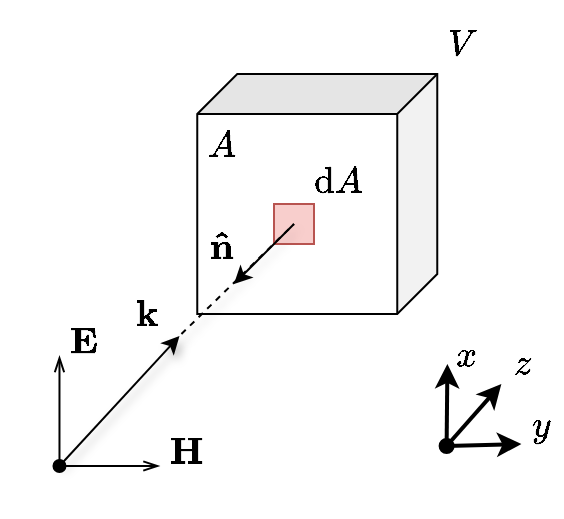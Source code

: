 <mxfile version="18.0.6" type="device"><diagram id="U_iILSM88MHI5gb71mpy" name="Page-1"><mxGraphModel dx="981" dy="607" grid="1" gridSize="10" guides="1" tooltips="1" connect="1" arrows="1" fold="1" page="1" pageScale="1" pageWidth="1654" pageHeight="1169" math="1" shadow="0"><root><mxCell id="0"/><mxCell id="1" parent="0"/><mxCell id="tRK2bk7bulKhNRazo6B6-1" value="" style="shape=cube;whiteSpace=wrap;html=1;boundedLbl=1;backgroundOutline=1;darkOpacity=0.05;darkOpacity2=0.1;rotation=90;" parent="1" vertex="1"><mxGeometry x="201.63" y="125" width="120" height="120" as="geometry"/></mxCell><mxCell id="tRK2bk7bulKhNRazo6B6-2" value="" style="endArrow=openThin;html=1;rounded=0;endFill=0;startArrow=oval;startFill=1;" parent="1" edge="1"><mxGeometry width="50" height="50" relative="1" as="geometry"><mxPoint x="132.74" y="321" as="sourcePoint"/><mxPoint x="132.74" y="266" as="targetPoint"/></mxGeometry></mxCell><mxCell id="tRK2bk7bulKhNRazo6B6-3" value="" style="endArrow=openThin;html=1;rounded=0;endFill=0;" parent="1" edge="1"><mxGeometry width="50" height="50" relative="1" as="geometry"><mxPoint x="132.74" y="321" as="sourcePoint"/><mxPoint x="182.74" y="321" as="targetPoint"/></mxGeometry></mxCell><mxCell id="tRK2bk7bulKhNRazo6B6-4" value="" style="endArrow=classic;html=1;endFill=1;strokeWidth=1;strokeColor=default;targetPerimeterSpacing=0;sourcePerimeterSpacing=7;rounded=0;shadow=1;" parent="1" edge="1"><mxGeometry width="50" height="50" relative="1" as="geometry"><mxPoint x="132.74" y="321" as="sourcePoint"/><mxPoint x="192.74" y="256" as="targetPoint"/></mxGeometry></mxCell><mxCell id="tRK2bk7bulKhNRazo6B6-5" value="" style="endArrow=classic;html=1;rounded=0;endFill=1;startArrow=oval;startFill=1;strokeWidth=2;" parent="1" edge="1"><mxGeometry width="50" height="50" relative="1" as="geometry"><mxPoint x="326.31" y="311" as="sourcePoint"/><mxPoint x="326.7" y="270" as="targetPoint"/></mxGeometry></mxCell><mxCell id="tRK2bk7bulKhNRazo6B6-6" value="" style="endArrow=classic;html=1;rounded=0;endFill=1;strokeWidth=2;" parent="1" edge="1"><mxGeometry width="50" height="50" relative="1" as="geometry"><mxPoint x="326.31" y="311" as="sourcePoint"/><mxPoint x="363.7" y="310" as="targetPoint"/></mxGeometry></mxCell><mxCell id="tRK2bk7bulKhNRazo6B6-7" value="" style="endArrow=classic;html=1;endFill=1;strokeWidth=2;strokeColor=default;targetPerimeterSpacing=0;sourcePerimeterSpacing=7;rounded=0;shadow=0;" parent="1" edge="1"><mxGeometry width="50" height="50" relative="1" as="geometry"><mxPoint x="326.31" y="311" as="sourcePoint"/><mxPoint x="353.7" y="280" as="targetPoint"/></mxGeometry></mxCell><mxCell id="tRK2bk7bulKhNRazo6B6-8" value="&lt;font face=&quot;serif&quot; style=&quot;font-size: 18px;&quot;&gt;$$ x $$&lt;/font&gt;" style="text;html=1;strokeColor=none;fillColor=none;align=center;verticalAlign=middle;whiteSpace=wrap;rounded=0;" parent="1" vertex="1"><mxGeometry x="326.31" y="255" width="20" height="21.65" as="geometry"/></mxCell><mxCell id="tRK2bk7bulKhNRazo6B6-9" value="&lt;font face=&quot;serif&quot; style=&quot;font-size: 18px;&quot;&gt;$$ y $$&lt;/font&gt;" style="text;html=1;strokeColor=none;fillColor=none;align=center;verticalAlign=middle;whiteSpace=wrap;rounded=0;" parent="1" vertex="1"><mxGeometry x="363.7" y="290" width="20" height="21.65" as="geometry"/></mxCell><mxCell id="tRK2bk7bulKhNRazo6B6-10" value="&lt;font face=&quot;serif&quot; style=&quot;font-size: 18px;&quot;&gt;$$ z $$&lt;/font&gt;" style="text;html=1;strokeColor=none;fillColor=none;align=center;verticalAlign=middle;whiteSpace=wrap;rounded=0;" parent="1" vertex="1"><mxGeometry x="353.7" y="255" width="20" height="30" as="geometry"/></mxCell><mxCell id="tRK2bk7bulKhNRazo6B6-11" value="&lt;font face=&quot;serif&quot; style=&quot;font-size: 18px;&quot;&gt;$$ \mathbf{E} $$&lt;/font&gt;" style="text;html=1;strokeColor=none;fillColor=none;align=center;verticalAlign=middle;whiteSpace=wrap;rounded=0;" parent="1" vertex="1"><mxGeometry x="130" y="246" width="30" height="25" as="geometry"/></mxCell><mxCell id="tRK2bk7bulKhNRazo6B6-12" value="&lt;font face=&quot;serif&quot; style=&quot;font-size: 18px;&quot;&gt;$$ \mathbf{H} $$&lt;/font&gt;" style="text;html=1;strokeColor=none;fillColor=none;align=center;verticalAlign=middle;whiteSpace=wrap;rounded=0;" parent="1" vertex="1"><mxGeometry x="191.02" y="300.65" width="10" height="26.65" as="geometry"/></mxCell><mxCell id="tRK2bk7bulKhNRazo6B6-13" value="&lt;font face=&quot;serif&quot; style=&quot;font-size: 18px;&quot;&gt;$$ \mathbf{k} $$&lt;/font&gt;" style="text;html=1;strokeColor=none;fillColor=none;align=center;verticalAlign=middle;whiteSpace=wrap;rounded=0;" parent="1" vertex="1"><mxGeometry x="162" y="227" width="30" height="35" as="geometry"/></mxCell><mxCell id="tRK2bk7bulKhNRazo6B6-14" value="" style="rounded=0;whiteSpace=wrap;html=1;fontSize=16;fillColor=#f8cecc;strokeColor=#b85450;" parent="1" vertex="1"><mxGeometry x="240" y="190" width="20" height="20" as="geometry"/></mxCell><mxCell id="tRK2bk7bulKhNRazo6B6-16" value="" style="endArrow=classic;html=1;rounded=0;endFill=1;strokeColor=#000000;startArrow=none;shadow=0;" parent="1" edge="1"><mxGeometry width="50" height="50" relative="1" as="geometry"><mxPoint x="250.0" y="200" as="sourcePoint"/><mxPoint x="220" y="230" as="targetPoint"/></mxGeometry></mxCell><mxCell id="tRK2bk7bulKhNRazo6B6-17" value="&lt;font face=&quot;serif&quot; style=&quot;font-size: 18px;&quot;&gt;$$ \mathrm{d}A $$&lt;/font&gt;" style="text;html=1;strokeColor=none;fillColor=none;align=center;verticalAlign=middle;whiteSpace=wrap;rounded=0;" parent="1" vertex="1"><mxGeometry x="262.03" y="169" width="20" height="20" as="geometry"/></mxCell><mxCell id="tRK2bk7bulKhNRazo6B6-18" value="&lt;font face=&quot;serif&quot; style=&quot;font-size: 18px;&quot;&gt;$$ A $$&lt;/font&gt;" style="text;html=1;strokeColor=none;fillColor=none;align=center;verticalAlign=middle;whiteSpace=wrap;rounded=0;" parent="1" vertex="1"><mxGeometry x="190.02" y="141" width="48.37" height="40" as="geometry"/></mxCell><mxCell id="tRK2bk7bulKhNRazo6B6-27" value="" style="endArrow=none;html=1;endFill=0;strokeWidth=1;strokeColor=default;sourcePerimeterSpacing=7;rounded=0;shadow=1;dashed=1;" parent="1" edge="1"><mxGeometry width="50" height="50" relative="1" as="geometry"><mxPoint x="193.72" y="255" as="sourcePoint"/><mxPoint x="250.0" y="200" as="targetPoint"/></mxGeometry></mxCell><mxCell id="tRK2bk7bulKhNRazo6B6-28" value="&lt;font face=&quot;serif&quot; style=&quot;font-size: 18px;&quot;&gt;$$ V $$&lt;/font&gt;" style="text;html=1;strokeColor=none;fillColor=none;align=center;verticalAlign=middle;whiteSpace=wrap;rounded=0;" parent="1" vertex="1"><mxGeometry x="310" y="90" width="48.37" height="40" as="geometry"/></mxCell><mxCell id="OtM7H23xxLl5XUuXCH3Z-1" value="&lt;font face=&quot;serif&quot; style=&quot;font-size: 18px;&quot;&gt;$$&lt;br&gt;\mathbf {\hat n} $$&lt;/font&gt;" style="text;html=1;strokeColor=none;fillColor=none;align=center;verticalAlign=middle;whiteSpace=wrap;rounded=0;" parent="1" vertex="1"><mxGeometry x="193" y="197" width="41.63" height="30" as="geometry"/></mxCell></root></mxGraphModel></diagram></mxfile>